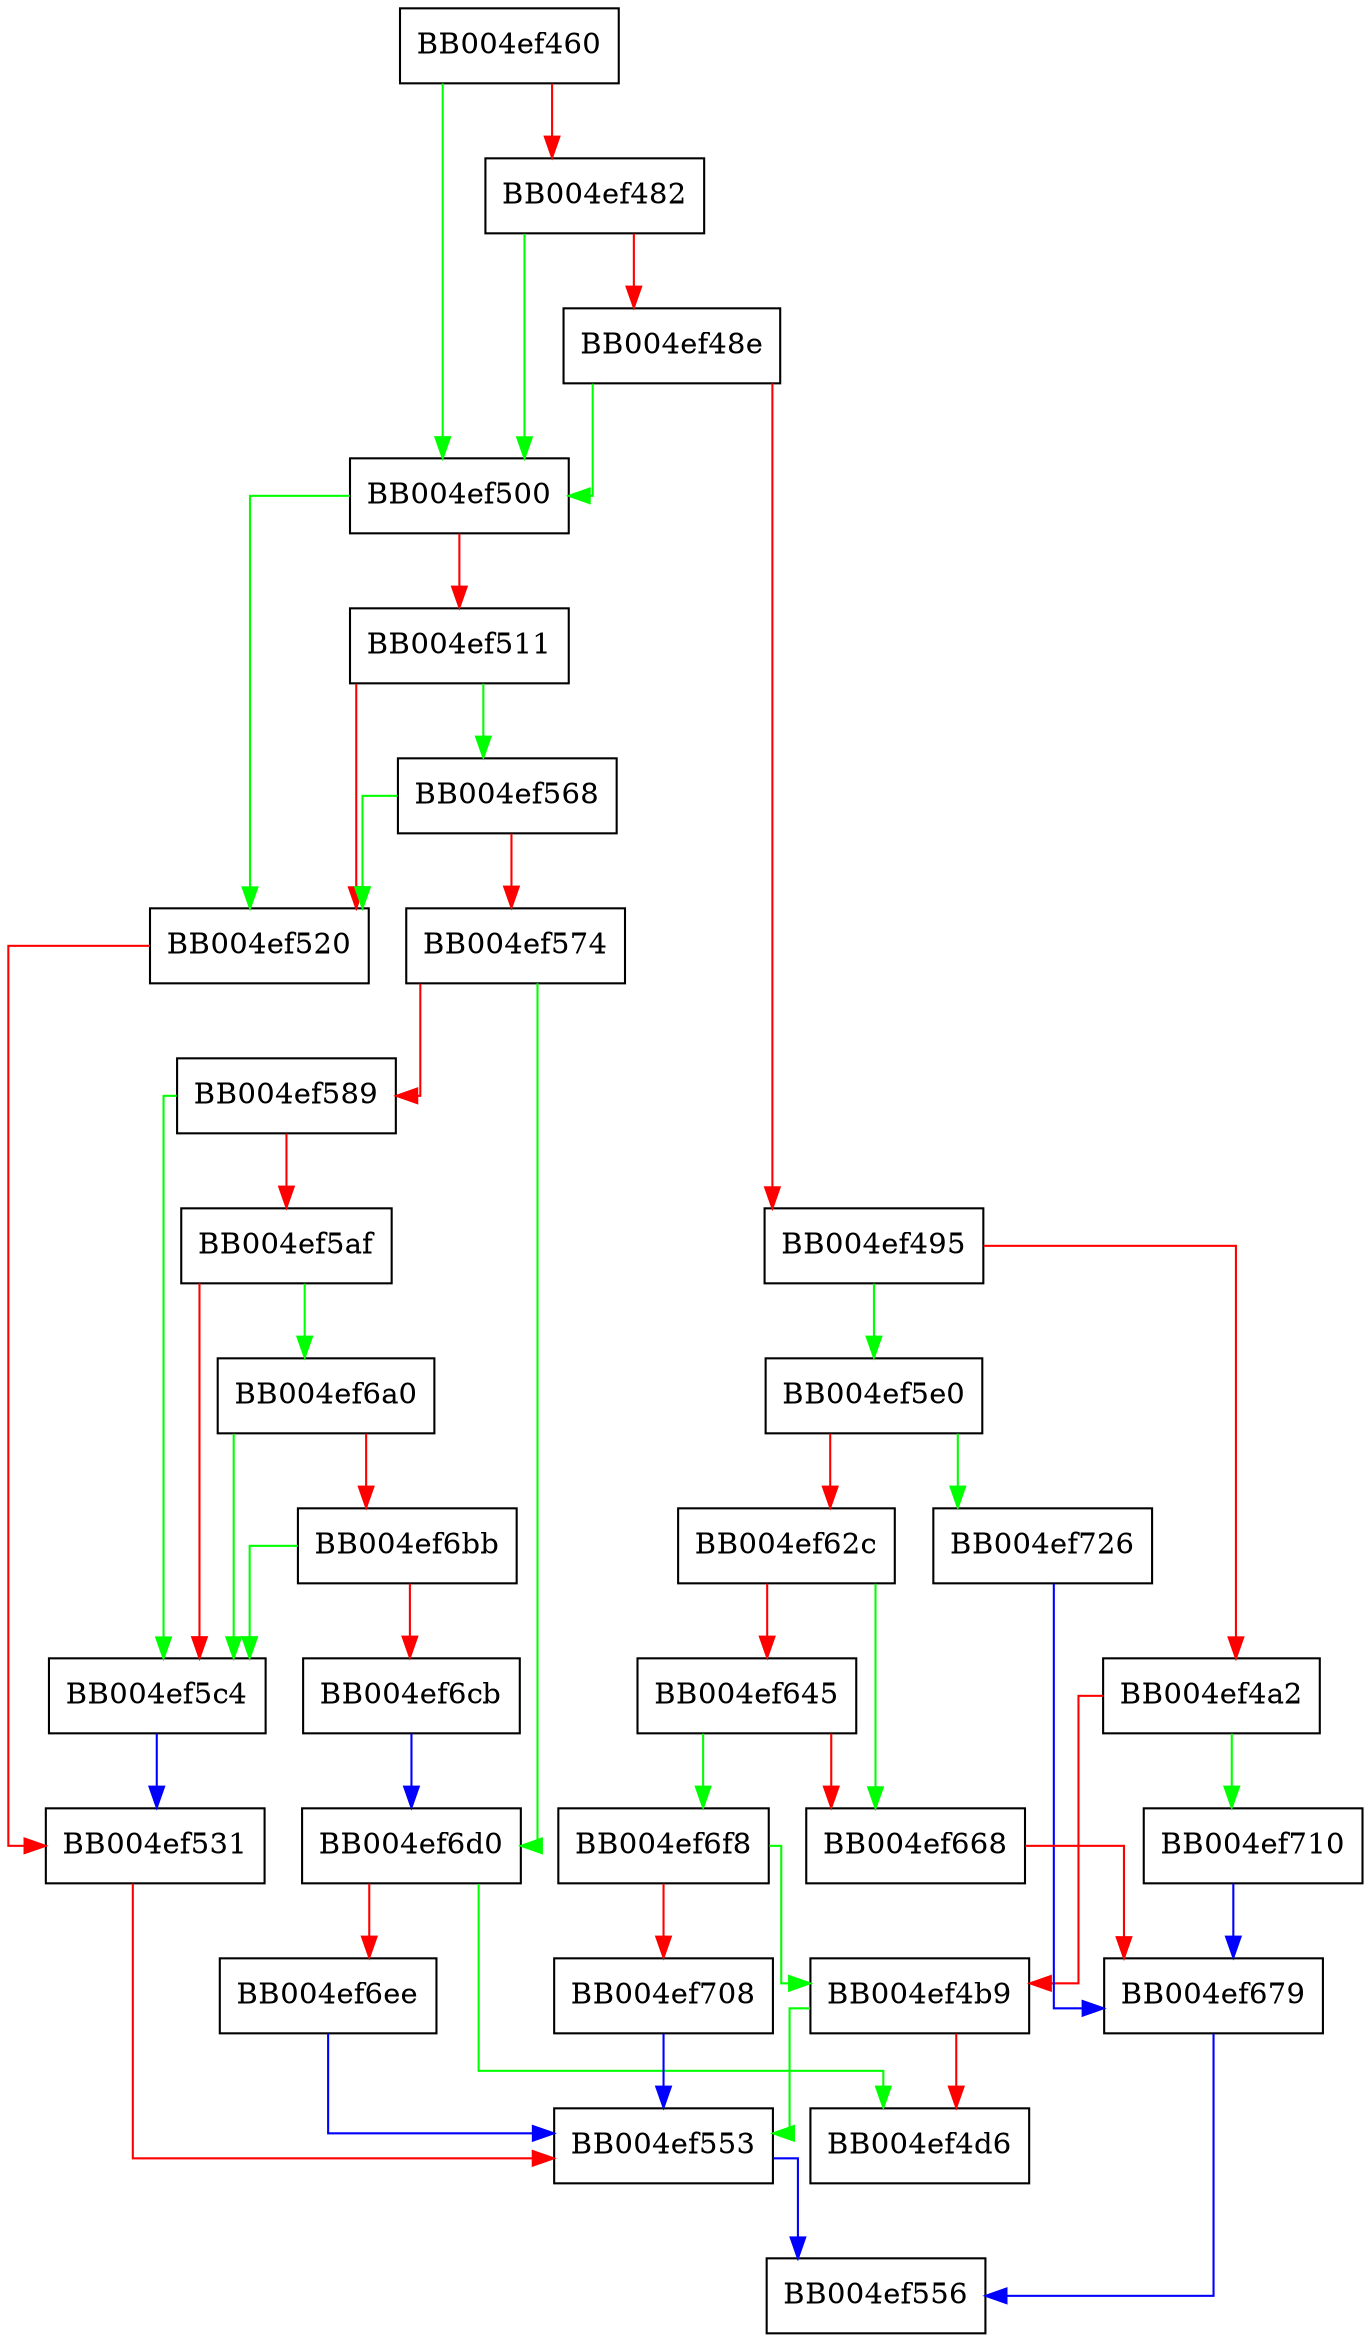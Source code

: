 digraph tls_construct_certificate_request {
  node [shape="box"];
  graph [splines=ortho];
  BB004ef460 -> BB004ef500 [color="green"];
  BB004ef460 -> BB004ef482 [color="red"];
  BB004ef482 -> BB004ef500 [color="green"];
  BB004ef482 -> BB004ef48e [color="red"];
  BB004ef48e -> BB004ef500 [color="green"];
  BB004ef48e -> BB004ef495 [color="red"];
  BB004ef495 -> BB004ef5e0 [color="green"];
  BB004ef495 -> BB004ef4a2 [color="red"];
  BB004ef4a2 -> BB004ef710 [color="green"];
  BB004ef4a2 -> BB004ef4b9 [color="red"];
  BB004ef4b9 -> BB004ef553 [color="green"];
  BB004ef4b9 -> BB004ef4d6 [color="red"];
  BB004ef500 -> BB004ef520 [color="green"];
  BB004ef500 -> BB004ef511 [color="red"];
  BB004ef511 -> BB004ef568 [color="green"];
  BB004ef511 -> BB004ef520 [color="red"];
  BB004ef520 -> BB004ef531 [color="red"];
  BB004ef531 -> BB004ef553 [color="red"];
  BB004ef553 -> BB004ef556 [color="blue"];
  BB004ef568 -> BB004ef520 [color="green"];
  BB004ef568 -> BB004ef574 [color="red"];
  BB004ef574 -> BB004ef6d0 [color="green"];
  BB004ef574 -> BB004ef589 [color="red"];
  BB004ef589 -> BB004ef5c4 [color="green"];
  BB004ef589 -> BB004ef5af [color="red"];
  BB004ef5af -> BB004ef6a0 [color="green"];
  BB004ef5af -> BB004ef5c4 [color="red"];
  BB004ef5c4 -> BB004ef531 [color="blue"];
  BB004ef5e0 -> BB004ef726 [color="green"];
  BB004ef5e0 -> BB004ef62c [color="red"];
  BB004ef62c -> BB004ef668 [color="green"];
  BB004ef62c -> BB004ef645 [color="red"];
  BB004ef645 -> BB004ef6f8 [color="green"];
  BB004ef645 -> BB004ef668 [color="red"];
  BB004ef668 -> BB004ef679 [color="red"];
  BB004ef679 -> BB004ef556 [color="blue"];
  BB004ef6a0 -> BB004ef5c4 [color="green"];
  BB004ef6a0 -> BB004ef6bb [color="red"];
  BB004ef6bb -> BB004ef5c4 [color="green"];
  BB004ef6bb -> BB004ef6cb [color="red"];
  BB004ef6cb -> BB004ef6d0 [color="blue"];
  BB004ef6d0 -> BB004ef4d6 [color="green"];
  BB004ef6d0 -> BB004ef6ee [color="red"];
  BB004ef6ee -> BB004ef553 [color="blue"];
  BB004ef6f8 -> BB004ef4b9 [color="green"];
  BB004ef6f8 -> BB004ef708 [color="red"];
  BB004ef708 -> BB004ef553 [color="blue"];
  BB004ef710 -> BB004ef679 [color="blue"];
  BB004ef726 -> BB004ef679 [color="blue"];
}